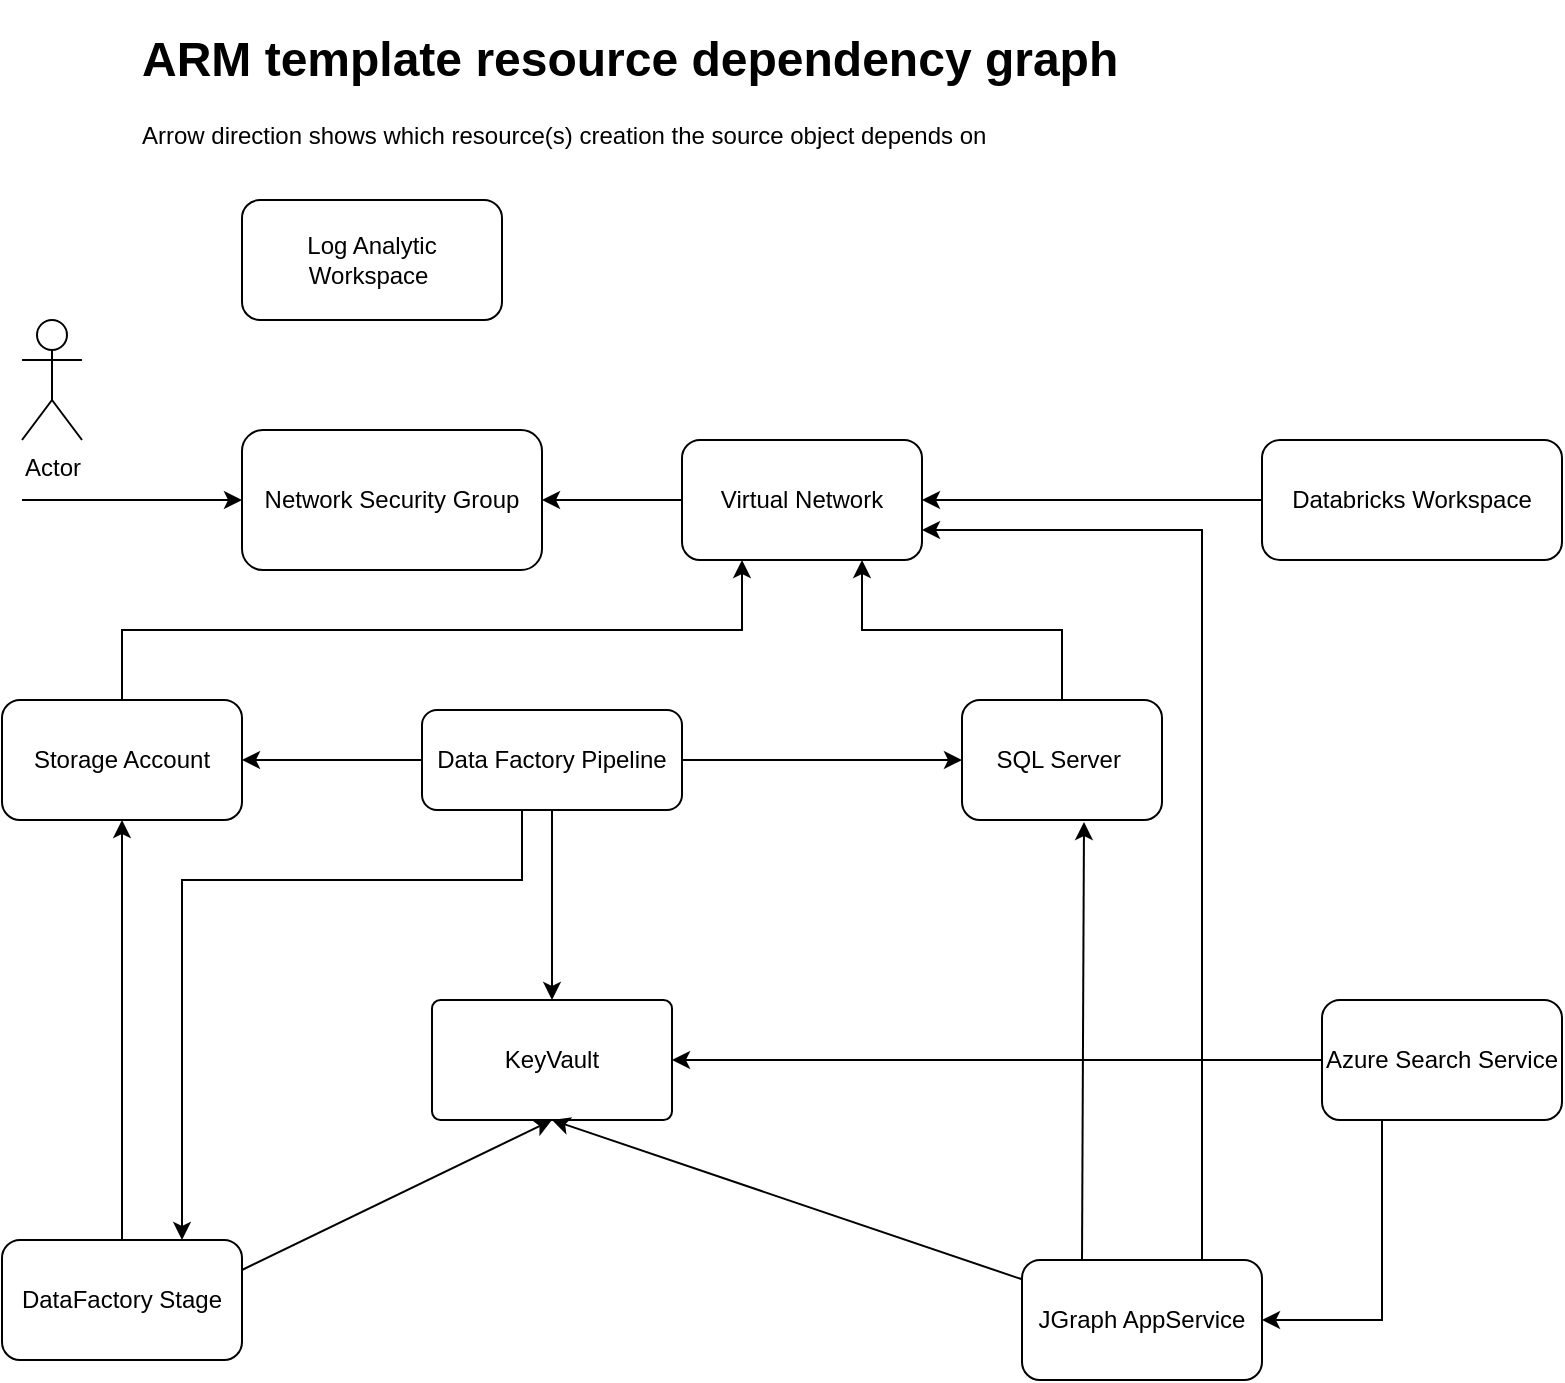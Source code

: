 <mxfile version="14.5.1" type="device"><diagram id="C5RBs43oDa-KdzZeNtuy" name="Page-1"><mxGraphModel dx="1106" dy="776" grid="0" gridSize="10" guides="1" tooltips="1" connect="1" arrows="1" fold="1" page="1" pageScale="1" pageWidth="827" pageHeight="1169" math="0" shadow="0"><root><mxCell id="WIyWlLk6GJQsqaUBKTNV-0"/><mxCell id="WIyWlLk6GJQsqaUBKTNV-1" parent="WIyWlLk6GJQsqaUBKTNV-0"/><mxCell id="A84b_cwEjfTX0DVncYtY-15" value="" style="edgeStyle=orthogonalEdgeStyle;rounded=0;orthogonalLoop=1;jettySize=auto;html=1;" edge="1" parent="WIyWlLk6GJQsqaUBKTNV-1" source="A84b_cwEjfTX0DVncYtY-0" target="WIyWlLk6GJQsqaUBKTNV-3"><mxGeometry relative="1" as="geometry"/></mxCell><mxCell id="A84b_cwEjfTX0DVncYtY-49" style="edgeStyle=orthogonalEdgeStyle;rounded=0;orthogonalLoop=1;jettySize=auto;html=1;entryX=0;entryY=0.5;entryDx=0;entryDy=0;" edge="1" parent="WIyWlLk6GJQsqaUBKTNV-1" target="WIyWlLk6GJQsqaUBKTNV-3"><mxGeometry relative="1" as="geometry"><mxPoint x="30" y="250" as="sourcePoint"/><Array as="points"><mxPoint x="30" y="250"/></Array></mxGeometry></mxCell><mxCell id="WIyWlLk6GJQsqaUBKTNV-3" value="Network Security Group&lt;br&gt;" style="rounded=1;whiteSpace=wrap;html=1;fontSize=12;glass=0;strokeWidth=1;shadow=0;" parent="WIyWlLk6GJQsqaUBKTNV-1" vertex="1"><mxGeometry x="140" y="215" width="150" height="70" as="geometry"/></mxCell><mxCell id="A84b_cwEjfTX0DVncYtY-16" style="edgeStyle=orthogonalEdgeStyle;rounded=0;orthogonalLoop=1;jettySize=auto;html=1;exitX=0;exitY=0.5;exitDx=0;exitDy=0;entryX=1;entryY=0.5;entryDx=0;entryDy=0;" edge="1" parent="WIyWlLk6GJQsqaUBKTNV-1" source="A84b_cwEjfTX0DVncYtY-11" target="A84b_cwEjfTX0DVncYtY-0"><mxGeometry relative="1" as="geometry"/></mxCell><mxCell id="A84b_cwEjfTX0DVncYtY-0" value="Virtual Network" style="whiteSpace=wrap;html=1;rounded=1;shadow=0;strokeWidth=1;glass=0;" vertex="1" parent="WIyWlLk6GJQsqaUBKTNV-1"><mxGeometry x="360" y="220" width="120" height="60" as="geometry"/></mxCell><mxCell id="A84b_cwEjfTX0DVncYtY-45" style="edgeStyle=orthogonalEdgeStyle;rounded=0;orthogonalLoop=1;jettySize=auto;html=1;exitX=0.5;exitY=0;exitDx=0;exitDy=0;entryX=0.25;entryY=1;entryDx=0;entryDy=0;" edge="1" parent="WIyWlLk6GJQsqaUBKTNV-1" source="A84b_cwEjfTX0DVncYtY-2" target="A84b_cwEjfTX0DVncYtY-0"><mxGeometry relative="1" as="geometry"><mxPoint x="220" y="340" as="targetPoint"/></mxGeometry></mxCell><mxCell id="A84b_cwEjfTX0DVncYtY-2" value="Storage Account" style="whiteSpace=wrap;html=1;rounded=1;shadow=0;strokeWidth=1;glass=0;" vertex="1" parent="WIyWlLk6GJQsqaUBKTNV-1"><mxGeometry x="20" y="350" width="120" height="60" as="geometry"/></mxCell><mxCell id="A84b_cwEjfTX0DVncYtY-46" style="edgeStyle=orthogonalEdgeStyle;rounded=0;orthogonalLoop=1;jettySize=auto;html=1;exitX=0.5;exitY=0;exitDx=0;exitDy=0;entryX=0.75;entryY=1;entryDx=0;entryDy=0;" edge="1" parent="WIyWlLk6GJQsqaUBKTNV-1" source="A84b_cwEjfTX0DVncYtY-3" target="A84b_cwEjfTX0DVncYtY-0"><mxGeometry relative="1" as="geometry"/></mxCell><mxCell id="A84b_cwEjfTX0DVncYtY-3" value="SQL Server&amp;nbsp;" style="whiteSpace=wrap;html=1;rounded=1;shadow=0;strokeWidth=1;glass=0;" vertex="1" parent="WIyWlLk6GJQsqaUBKTNV-1"><mxGeometry x="500" y="350" width="100" height="60" as="geometry"/></mxCell><mxCell id="A84b_cwEjfTX0DVncYtY-4" value="KeyVault" style="whiteSpace=wrap;html=1;rounded=1;shadow=0;strokeWidth=1;glass=0;arcSize=7;" vertex="1" parent="WIyWlLk6GJQsqaUBKTNV-1"><mxGeometry x="235" y="500" width="120" height="60" as="geometry"/></mxCell><mxCell id="A84b_cwEjfTX0DVncYtY-40" style="edgeStyle=orthogonalEdgeStyle;rounded=0;orthogonalLoop=1;jettySize=auto;html=1;exitX=0;exitY=0.5;exitDx=0;exitDy=0;entryX=1;entryY=0.5;entryDx=0;entryDy=0;" edge="1" parent="WIyWlLk6GJQsqaUBKTNV-1" source="A84b_cwEjfTX0DVncYtY-5" target="A84b_cwEjfTX0DVncYtY-4"><mxGeometry relative="1" as="geometry"/></mxCell><mxCell id="A84b_cwEjfTX0DVncYtY-41" style="edgeStyle=orthogonalEdgeStyle;rounded=0;orthogonalLoop=1;jettySize=auto;html=1;exitX=0.25;exitY=1;exitDx=0;exitDy=0;entryX=1;entryY=0.5;entryDx=0;entryDy=0;" edge="1" parent="WIyWlLk6GJQsqaUBKTNV-1" source="A84b_cwEjfTX0DVncYtY-5" target="A84b_cwEjfTX0DVncYtY-8"><mxGeometry relative="1" as="geometry"/></mxCell><mxCell id="A84b_cwEjfTX0DVncYtY-5" value="Azure Search Service" style="whiteSpace=wrap;html=1;rounded=1;shadow=0;strokeWidth=1;glass=0;" vertex="1" parent="WIyWlLk6GJQsqaUBKTNV-1"><mxGeometry x="680" y="500" width="120" height="60" as="geometry"/></mxCell><mxCell id="A84b_cwEjfTX0DVncYtY-47" style="edgeStyle=orthogonalEdgeStyle;rounded=0;orthogonalLoop=1;jettySize=auto;html=1;exitX=0.75;exitY=0;exitDx=0;exitDy=0;entryX=1;entryY=0.75;entryDx=0;entryDy=0;" edge="1" parent="WIyWlLk6GJQsqaUBKTNV-1" source="A84b_cwEjfTX0DVncYtY-8" target="A84b_cwEjfTX0DVncYtY-0"><mxGeometry relative="1" as="geometry"/></mxCell><mxCell id="A84b_cwEjfTX0DVncYtY-8" value="JGraph AppService" style="whiteSpace=wrap;html=1;rounded=1;shadow=0;strokeWidth=1;glass=0;" vertex="1" parent="WIyWlLk6GJQsqaUBKTNV-1"><mxGeometry x="530" y="630" width="120" height="60" as="geometry"/></mxCell><mxCell id="A84b_cwEjfTX0DVncYtY-10" value="DataFactory Stage" style="whiteSpace=wrap;html=1;rounded=1;shadow=0;strokeWidth=1;glass=0;" vertex="1" parent="WIyWlLk6GJQsqaUBKTNV-1"><mxGeometry x="20" y="620" width="120" height="60" as="geometry"/></mxCell><mxCell id="A84b_cwEjfTX0DVncYtY-11" value="Databricks Workspace" style="whiteSpace=wrap;html=1;rounded=1;shadow=0;strokeWidth=1;glass=0;" vertex="1" parent="WIyWlLk6GJQsqaUBKTNV-1"><mxGeometry x="650" y="220" width="150" height="60" as="geometry"/></mxCell><mxCell id="A84b_cwEjfTX0DVncYtY-12" value="Log Analytic Workspace&amp;nbsp;" style="whiteSpace=wrap;html=1;rounded=1;shadow=0;strokeWidth=1;glass=0;" vertex="1" parent="WIyWlLk6GJQsqaUBKTNV-1"><mxGeometry x="140" y="100" width="130" height="60" as="geometry"/></mxCell><mxCell id="A84b_cwEjfTX0DVncYtY-28" value="" style="endArrow=classic;html=1;entryX=0.5;entryY=1;entryDx=0;entryDy=0;exitX=0.5;exitY=0;exitDx=0;exitDy=0;" edge="1" parent="WIyWlLk6GJQsqaUBKTNV-1" source="A84b_cwEjfTX0DVncYtY-10" target="A84b_cwEjfTX0DVncYtY-2"><mxGeometry width="50" height="50" relative="1" as="geometry"><mxPoint x="510" y="430" as="sourcePoint"/><mxPoint x="210" y="510" as="targetPoint"/></mxGeometry></mxCell><mxCell id="A84b_cwEjfTX0DVncYtY-30" value="" style="endArrow=classic;html=1;entryX=0.5;entryY=1;entryDx=0;entryDy=0;exitX=1;exitY=0.25;exitDx=0;exitDy=0;" edge="1" parent="WIyWlLk6GJQsqaUBKTNV-1" source="A84b_cwEjfTX0DVncYtY-10" target="A84b_cwEjfTX0DVncYtY-4"><mxGeometry width="50" height="50" relative="1" as="geometry"><mxPoint x="510" y="430" as="sourcePoint"/><mxPoint x="460" y="480" as="targetPoint"/></mxGeometry></mxCell><mxCell id="A84b_cwEjfTX0DVncYtY-38" value="" style="endArrow=classic;html=1;entryX=0.61;entryY=1.017;entryDx=0;entryDy=0;exitX=0.25;exitY=0;exitDx=0;exitDy=0;entryPerimeter=0;" edge="1" parent="WIyWlLk6GJQsqaUBKTNV-1" source="A84b_cwEjfTX0DVncYtY-8" target="A84b_cwEjfTX0DVncYtY-3"><mxGeometry width="50" height="50" relative="1" as="geometry"><mxPoint x="510" y="430" as="sourcePoint"/><mxPoint x="460" y="480" as="targetPoint"/></mxGeometry></mxCell><mxCell id="A84b_cwEjfTX0DVncYtY-39" value="" style="endArrow=classic;html=1;entryX=0.5;entryY=1;entryDx=0;entryDy=0;" edge="1" parent="WIyWlLk6GJQsqaUBKTNV-1" source="A84b_cwEjfTX0DVncYtY-8" target="A84b_cwEjfTX0DVncYtY-4"><mxGeometry width="50" height="50" relative="1" as="geometry"><mxPoint x="630" y="667" as="sourcePoint"/><mxPoint x="460" y="480" as="targetPoint"/></mxGeometry></mxCell><mxCell id="A84b_cwEjfTX0DVncYtY-52" value="&lt;h1&gt;ARM template resource dependency graph&lt;/h1&gt;&lt;p&gt;Arrow direction shows which resource(s) creation the source object&lt;span&gt;&amp;nbsp;depends on&lt;/span&gt;&lt;/p&gt;" style="text;html=1;strokeColor=none;fillColor=none;spacing=5;spacingTop=-20;whiteSpace=wrap;overflow=hidden;rounded=0;" vertex="1" parent="WIyWlLk6GJQsqaUBKTNV-1"><mxGeometry x="85" y="10" width="695" height="80" as="geometry"/></mxCell><mxCell id="A84b_cwEjfTX0DVncYtY-54" value="" style="edgeStyle=orthogonalEdgeStyle;rounded=0;orthogonalLoop=1;jettySize=auto;html=1;entryX=0.75;entryY=0;entryDx=0;entryDy=0;" edge="1" parent="WIyWlLk6GJQsqaUBKTNV-1" source="A84b_cwEjfTX0DVncYtY-53" target="A84b_cwEjfTX0DVncYtY-10"><mxGeometry relative="1" as="geometry"><mxPoint x="110" y="600" as="targetPoint"/><Array as="points"><mxPoint x="280" y="440"/><mxPoint x="110" y="440"/></Array></mxGeometry></mxCell><mxCell id="A84b_cwEjfTX0DVncYtY-57" style="edgeStyle=orthogonalEdgeStyle;rounded=0;orthogonalLoop=1;jettySize=auto;html=1;exitX=1;exitY=0.5;exitDx=0;exitDy=0;entryX=0;entryY=0.5;entryDx=0;entryDy=0;" edge="1" parent="WIyWlLk6GJQsqaUBKTNV-1" source="A84b_cwEjfTX0DVncYtY-53" target="A84b_cwEjfTX0DVncYtY-3"><mxGeometry relative="1" as="geometry"/></mxCell><mxCell id="A84b_cwEjfTX0DVncYtY-58" style="edgeStyle=orthogonalEdgeStyle;rounded=0;orthogonalLoop=1;jettySize=auto;html=1;exitX=0;exitY=0.5;exitDx=0;exitDy=0;entryX=1;entryY=0.5;entryDx=0;entryDy=0;" edge="1" parent="WIyWlLk6GJQsqaUBKTNV-1" source="A84b_cwEjfTX0DVncYtY-53" target="A84b_cwEjfTX0DVncYtY-2"><mxGeometry relative="1" as="geometry"/></mxCell><mxCell id="A84b_cwEjfTX0DVncYtY-59" style="edgeStyle=orthogonalEdgeStyle;rounded=0;orthogonalLoop=1;jettySize=auto;html=1;exitX=0.5;exitY=1;exitDx=0;exitDy=0;entryX=0.5;entryY=0;entryDx=0;entryDy=0;" edge="1" parent="WIyWlLk6GJQsqaUBKTNV-1" source="A84b_cwEjfTX0DVncYtY-53" target="A84b_cwEjfTX0DVncYtY-4"><mxGeometry relative="1" as="geometry"/></mxCell><mxCell id="A84b_cwEjfTX0DVncYtY-53" value="Data Factory Pipeline" style="rounded=1;whiteSpace=wrap;html=1;" vertex="1" parent="WIyWlLk6GJQsqaUBKTNV-1"><mxGeometry x="230" y="355" width="130" height="50" as="geometry"/></mxCell><mxCell id="A84b_cwEjfTX0DVncYtY-60" value="Actor" style="shape=umlActor;verticalLabelPosition=bottom;verticalAlign=top;html=1;outlineConnect=0;" vertex="1" parent="WIyWlLk6GJQsqaUBKTNV-1"><mxGeometry x="30" y="160" width="30" height="60" as="geometry"/></mxCell></root></mxGraphModel></diagram></mxfile>